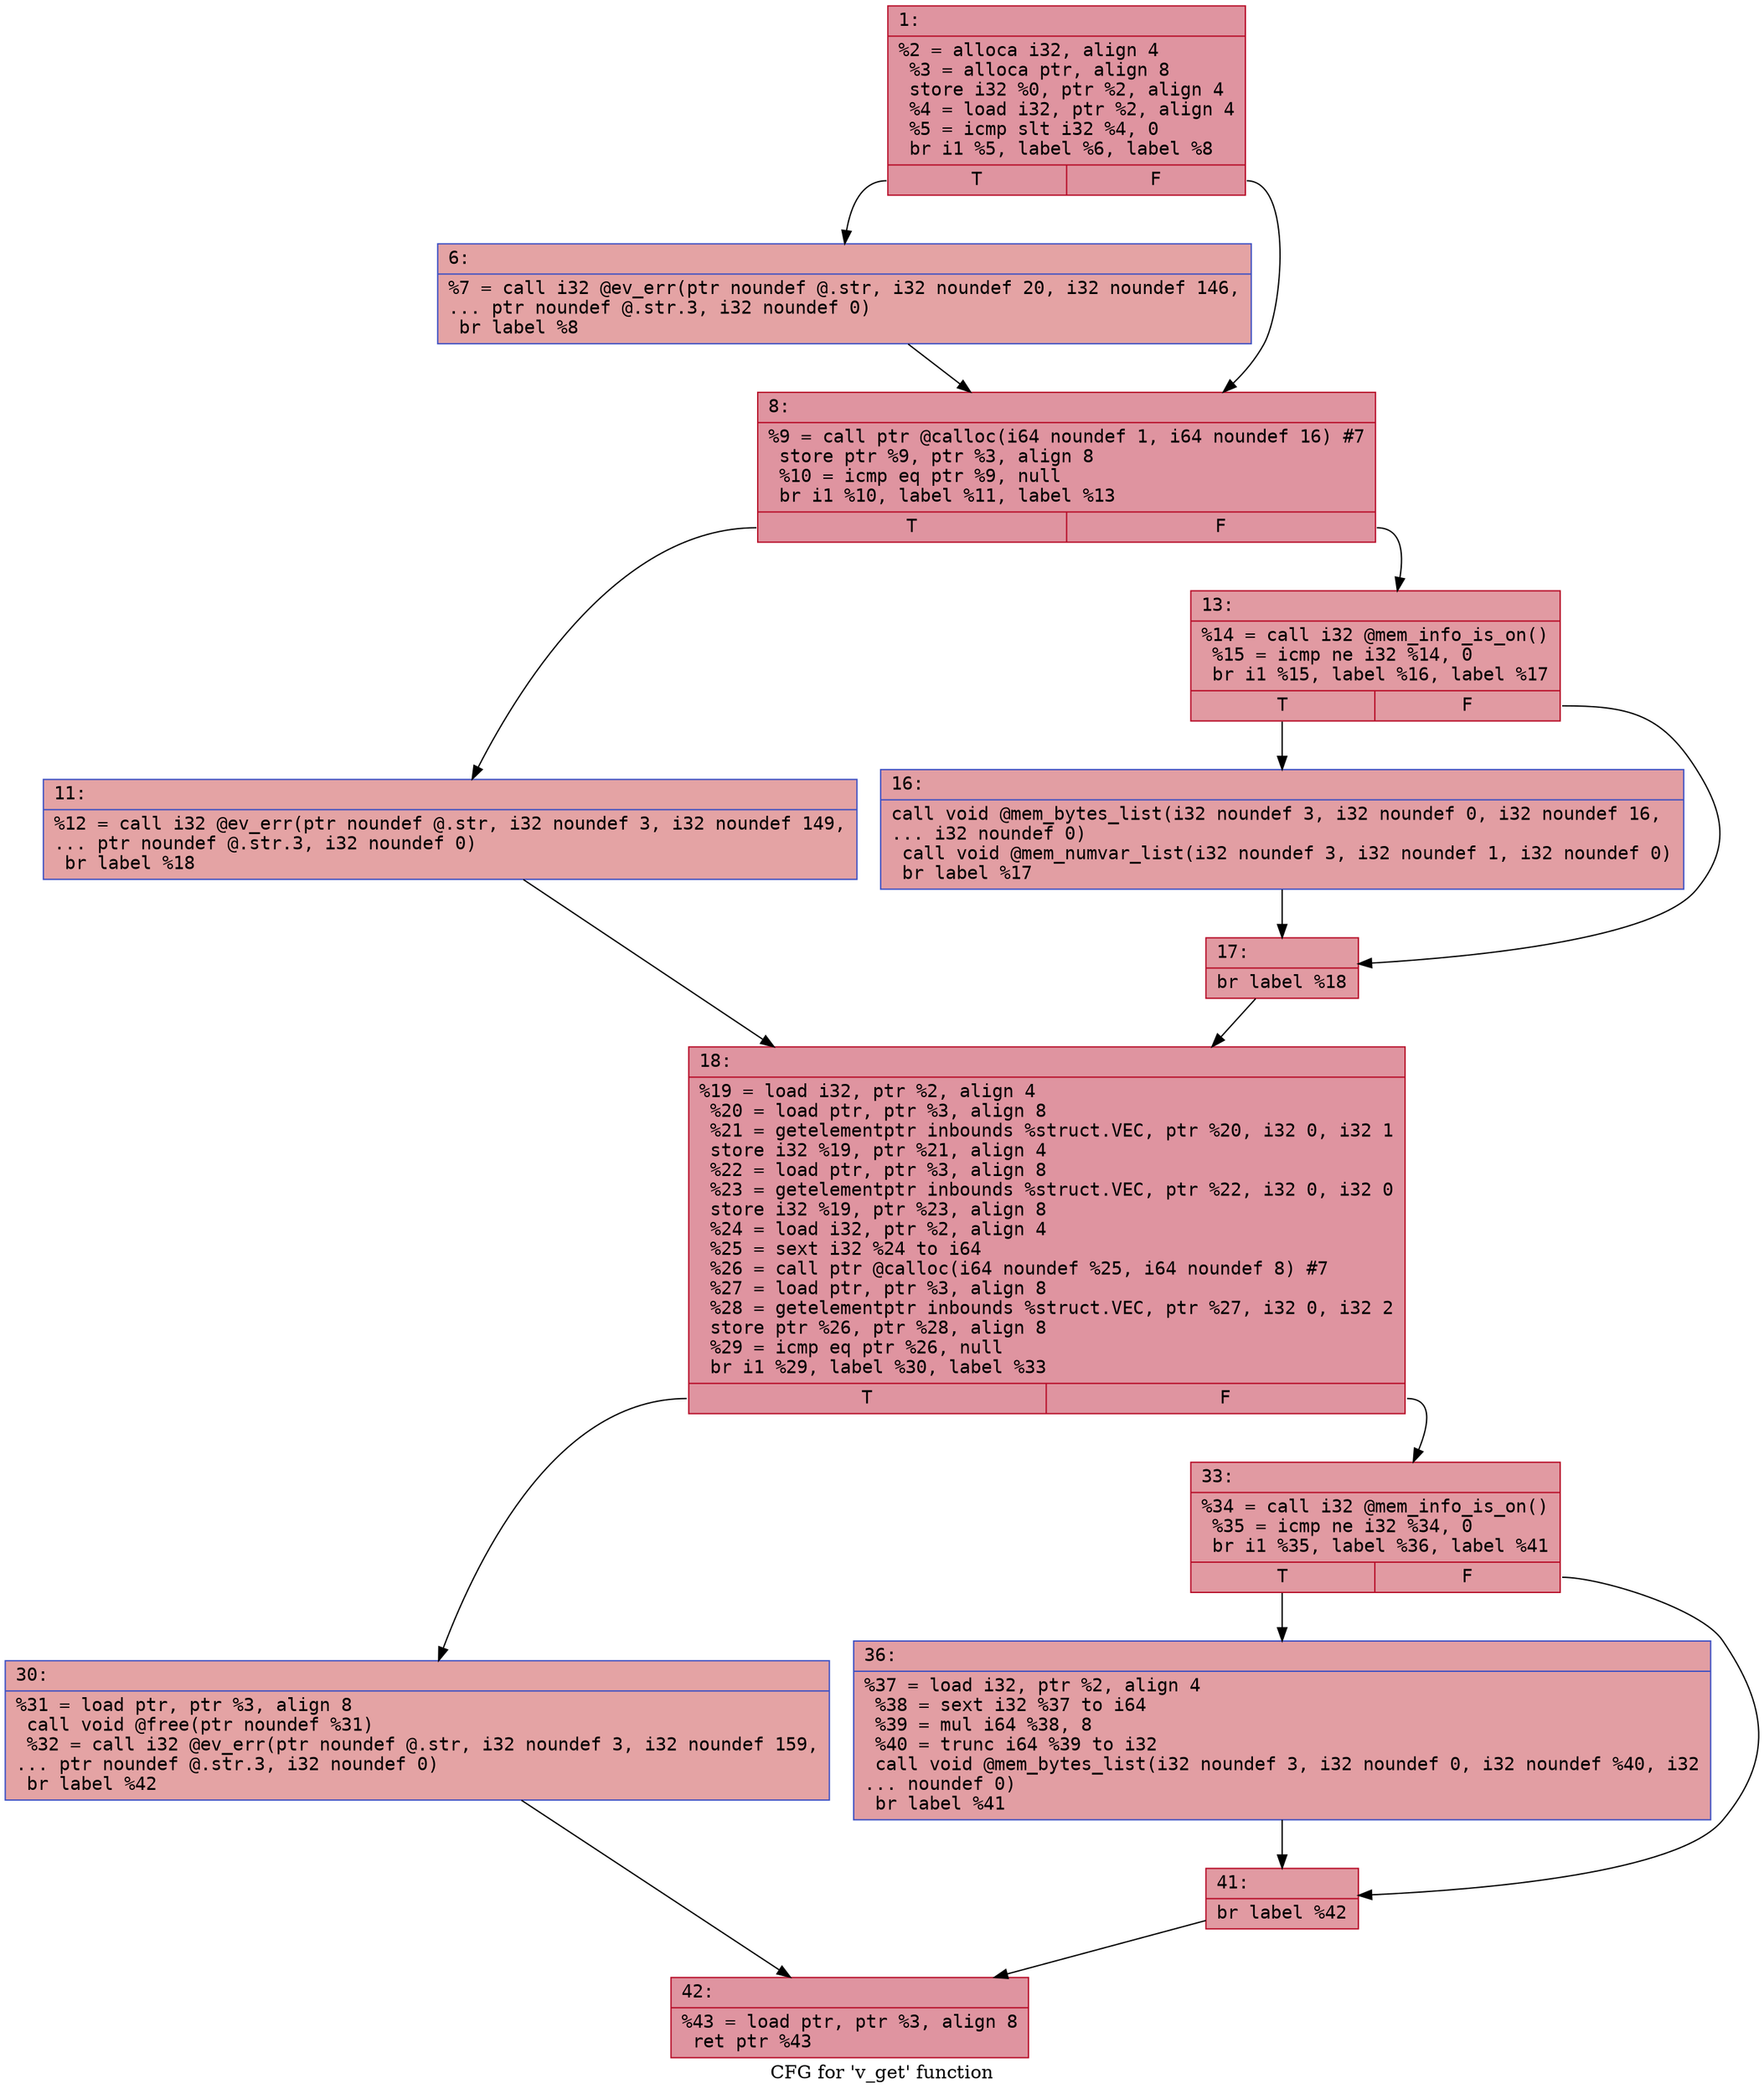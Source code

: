 digraph "CFG for 'v_get' function" {
	label="CFG for 'v_get' function";

	Node0x600003096df0 [shape=record,color="#b70d28ff", style=filled, fillcolor="#b70d2870" fontname="Courier",label="{1:\l|  %2 = alloca i32, align 4\l  %3 = alloca ptr, align 8\l  store i32 %0, ptr %2, align 4\l  %4 = load i32, ptr %2, align 4\l  %5 = icmp slt i32 %4, 0\l  br i1 %5, label %6, label %8\l|{<s0>T|<s1>F}}"];
	Node0x600003096df0:s0 -> Node0x600003096e40[tooltip="1 -> 6\nProbability 37.50%" ];
	Node0x600003096df0:s1 -> Node0x600003096e90[tooltip="1 -> 8\nProbability 62.50%" ];
	Node0x600003096e40 [shape=record,color="#3d50c3ff", style=filled, fillcolor="#c32e3170" fontname="Courier",label="{6:\l|  %7 = call i32 @ev_err(ptr noundef @.str, i32 noundef 20, i32 noundef 146,\l... ptr noundef @.str.3, i32 noundef 0)\l  br label %8\l}"];
	Node0x600003096e40 -> Node0x600003096e90[tooltip="6 -> 8\nProbability 100.00%" ];
	Node0x600003096e90 [shape=record,color="#b70d28ff", style=filled, fillcolor="#b70d2870" fontname="Courier",label="{8:\l|  %9 = call ptr @calloc(i64 noundef 1, i64 noundef 16) #7\l  store ptr %9, ptr %3, align 8\l  %10 = icmp eq ptr %9, null\l  br i1 %10, label %11, label %13\l|{<s0>T|<s1>F}}"];
	Node0x600003096e90:s0 -> Node0x600003096ee0[tooltip="8 -> 11\nProbability 37.50%" ];
	Node0x600003096e90:s1 -> Node0x600003096f30[tooltip="8 -> 13\nProbability 62.50%" ];
	Node0x600003096ee0 [shape=record,color="#3d50c3ff", style=filled, fillcolor="#c32e3170" fontname="Courier",label="{11:\l|  %12 = call i32 @ev_err(ptr noundef @.str, i32 noundef 3, i32 noundef 149,\l... ptr noundef @.str.3, i32 noundef 0)\l  br label %18\l}"];
	Node0x600003096ee0 -> Node0x600003097020[tooltip="11 -> 18\nProbability 100.00%" ];
	Node0x600003096f30 [shape=record,color="#b70d28ff", style=filled, fillcolor="#bb1b2c70" fontname="Courier",label="{13:\l|  %14 = call i32 @mem_info_is_on()\l  %15 = icmp ne i32 %14, 0\l  br i1 %15, label %16, label %17\l|{<s0>T|<s1>F}}"];
	Node0x600003096f30:s0 -> Node0x600003096f80[tooltip="13 -> 16\nProbability 62.50%" ];
	Node0x600003096f30:s1 -> Node0x600003096fd0[tooltip="13 -> 17\nProbability 37.50%" ];
	Node0x600003096f80 [shape=record,color="#3d50c3ff", style=filled, fillcolor="#be242e70" fontname="Courier",label="{16:\l|  call void @mem_bytes_list(i32 noundef 3, i32 noundef 0, i32 noundef 16,\l... i32 noundef 0)\l  call void @mem_numvar_list(i32 noundef 3, i32 noundef 1, i32 noundef 0)\l  br label %17\l}"];
	Node0x600003096f80 -> Node0x600003096fd0[tooltip="16 -> 17\nProbability 100.00%" ];
	Node0x600003096fd0 [shape=record,color="#b70d28ff", style=filled, fillcolor="#bb1b2c70" fontname="Courier",label="{17:\l|  br label %18\l}"];
	Node0x600003096fd0 -> Node0x600003097020[tooltip="17 -> 18\nProbability 100.00%" ];
	Node0x600003097020 [shape=record,color="#b70d28ff", style=filled, fillcolor="#b70d2870" fontname="Courier",label="{18:\l|  %19 = load i32, ptr %2, align 4\l  %20 = load ptr, ptr %3, align 8\l  %21 = getelementptr inbounds %struct.VEC, ptr %20, i32 0, i32 1\l  store i32 %19, ptr %21, align 4\l  %22 = load ptr, ptr %3, align 8\l  %23 = getelementptr inbounds %struct.VEC, ptr %22, i32 0, i32 0\l  store i32 %19, ptr %23, align 8\l  %24 = load i32, ptr %2, align 4\l  %25 = sext i32 %24 to i64\l  %26 = call ptr @calloc(i64 noundef %25, i64 noundef 8) #7\l  %27 = load ptr, ptr %3, align 8\l  %28 = getelementptr inbounds %struct.VEC, ptr %27, i32 0, i32 2\l  store ptr %26, ptr %28, align 8\l  %29 = icmp eq ptr %26, null\l  br i1 %29, label %30, label %33\l|{<s0>T|<s1>F}}"];
	Node0x600003097020:s0 -> Node0x600003097070[tooltip="18 -> 30\nProbability 37.50%" ];
	Node0x600003097020:s1 -> Node0x6000030970c0[tooltip="18 -> 33\nProbability 62.50%" ];
	Node0x600003097070 [shape=record,color="#3d50c3ff", style=filled, fillcolor="#c32e3170" fontname="Courier",label="{30:\l|  %31 = load ptr, ptr %3, align 8\l  call void @free(ptr noundef %31)\l  %32 = call i32 @ev_err(ptr noundef @.str, i32 noundef 3, i32 noundef 159,\l... ptr noundef @.str.3, i32 noundef 0)\l  br label %42\l}"];
	Node0x600003097070 -> Node0x6000030971b0[tooltip="30 -> 42\nProbability 100.00%" ];
	Node0x6000030970c0 [shape=record,color="#b70d28ff", style=filled, fillcolor="#bb1b2c70" fontname="Courier",label="{33:\l|  %34 = call i32 @mem_info_is_on()\l  %35 = icmp ne i32 %34, 0\l  br i1 %35, label %36, label %41\l|{<s0>T|<s1>F}}"];
	Node0x6000030970c0:s0 -> Node0x600003097110[tooltip="33 -> 36\nProbability 62.50%" ];
	Node0x6000030970c0:s1 -> Node0x600003097160[tooltip="33 -> 41\nProbability 37.50%" ];
	Node0x600003097110 [shape=record,color="#3d50c3ff", style=filled, fillcolor="#be242e70" fontname="Courier",label="{36:\l|  %37 = load i32, ptr %2, align 4\l  %38 = sext i32 %37 to i64\l  %39 = mul i64 %38, 8\l  %40 = trunc i64 %39 to i32\l  call void @mem_bytes_list(i32 noundef 3, i32 noundef 0, i32 noundef %40, i32\l... noundef 0)\l  br label %41\l}"];
	Node0x600003097110 -> Node0x600003097160[tooltip="36 -> 41\nProbability 100.00%" ];
	Node0x600003097160 [shape=record,color="#b70d28ff", style=filled, fillcolor="#bb1b2c70" fontname="Courier",label="{41:\l|  br label %42\l}"];
	Node0x600003097160 -> Node0x6000030971b0[tooltip="41 -> 42\nProbability 100.00%" ];
	Node0x6000030971b0 [shape=record,color="#b70d28ff", style=filled, fillcolor="#b70d2870" fontname="Courier",label="{42:\l|  %43 = load ptr, ptr %3, align 8\l  ret ptr %43\l}"];
}
